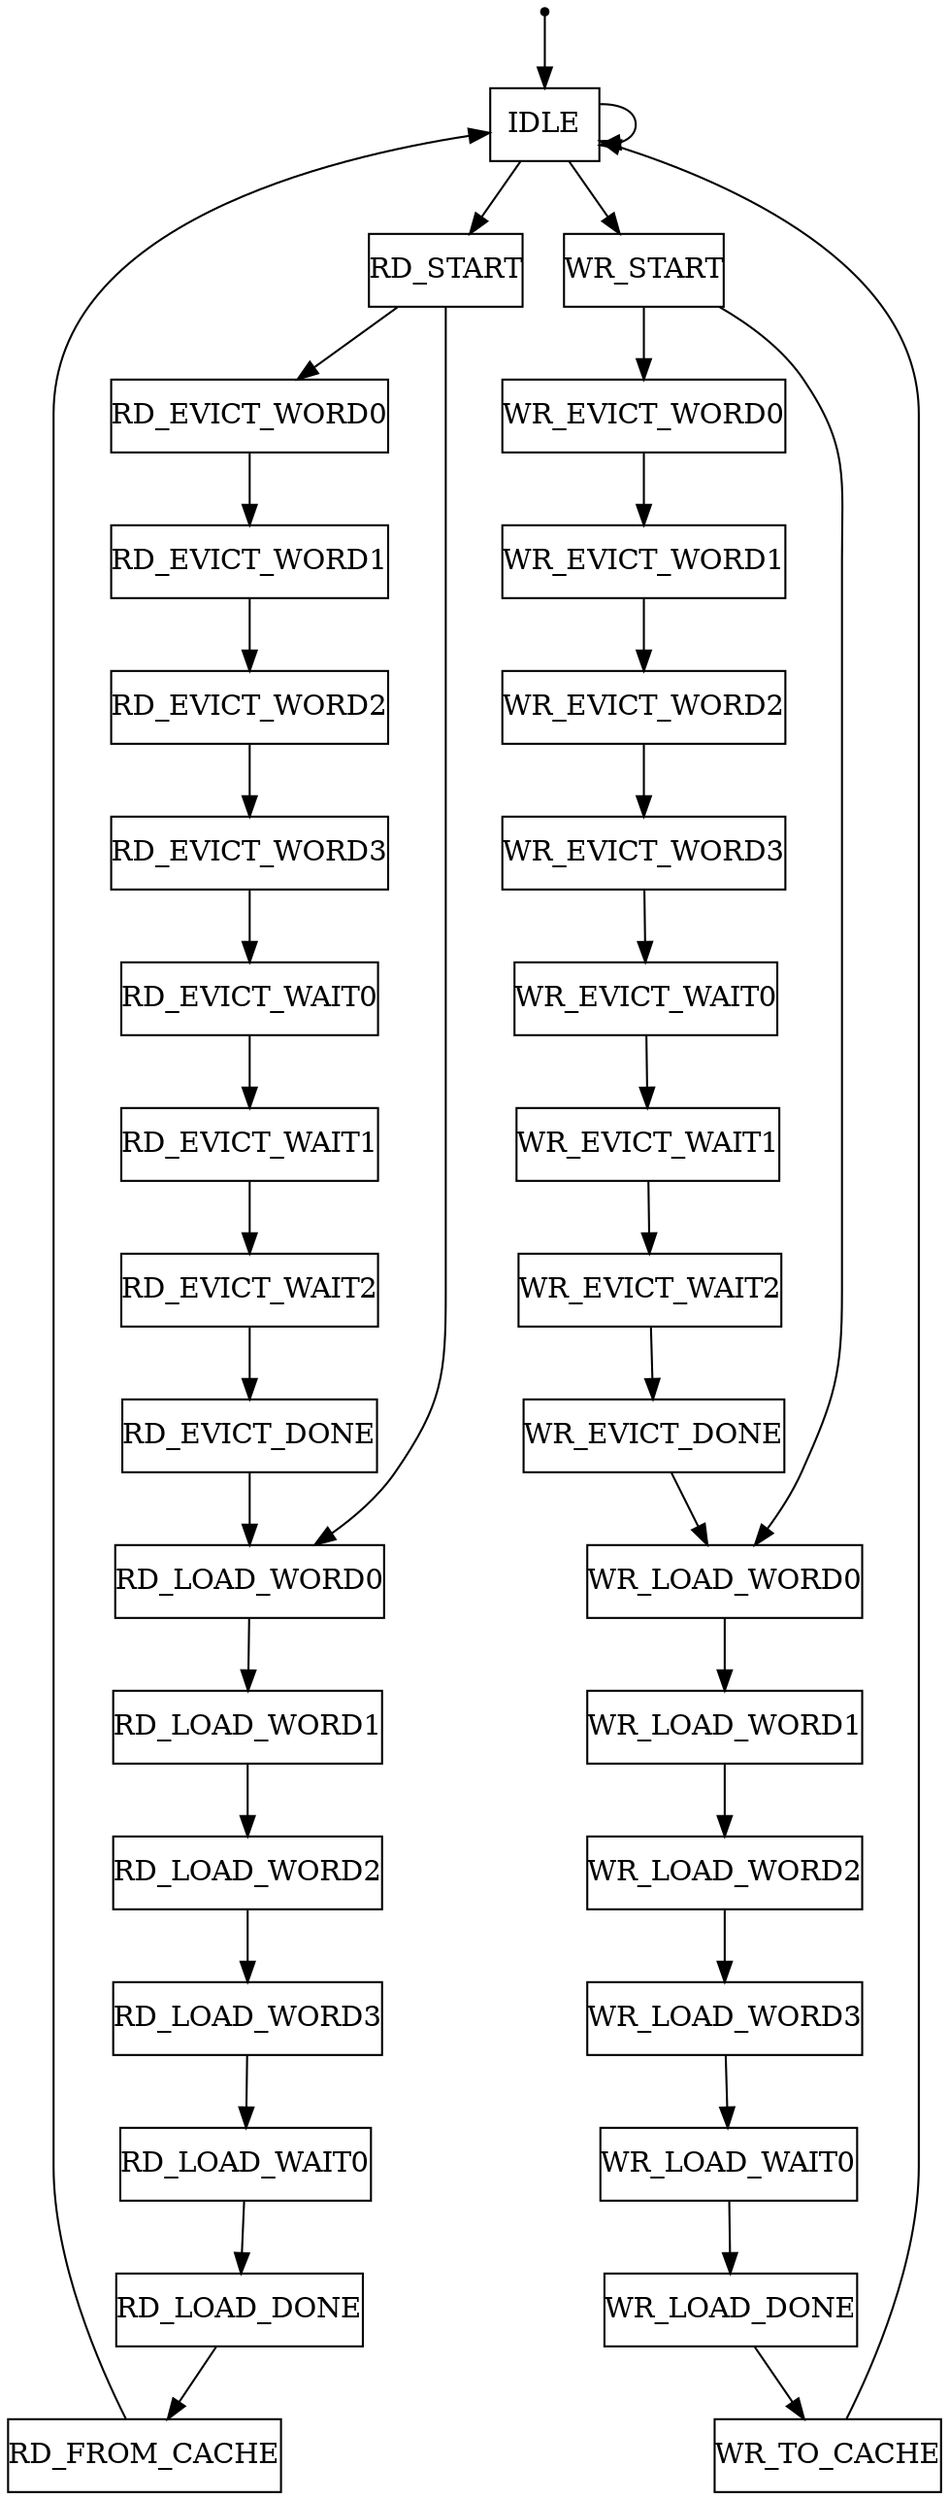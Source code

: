 digraph controller_fsm {
    // rankdir = "LR";

    node [shape=point] RESET;

    node [shape=box, margin=0];
    IDLE;

    RD_START;
    RD_EVICT_WORD0;
    RD_EVICT_WORD1;
    RD_EVICT_WORD2;
    RD_EVICT_WORD3;
    RD_EVICT_WAIT0;
    RD_EVICT_WAIT1;
    RD_EVICT_WAIT2;
    RD_EVICT_DONE;
    RD_LOAD_WORD0;
    RD_LOAD_WORD1;
    RD_LOAD_WORD2;
    RD_LOAD_WORD3;
    RD_LOAD_WAIT0;
    RD_LOAD_DONE;
    RD_FROM_CACHE;

    WR_START;
    WR_EVICT_WORD0;
    WR_EVICT_WORD1;
    WR_EVICT_WORD2;
    WR_EVICT_WORD3;
    WR_EVICT_WAIT0;
    WR_EVICT_WAIT1;
    WR_EVICT_WAIT2;
    WR_EVICT_DONE;
    WR_LOAD_WORD0;
    WR_LOAD_WORD1;
    WR_LOAD_WORD2;
    WR_LOAD_WORD3;
    WR_LOAD_WAIT0;
    WR_LOAD_DONE;
    WR_TO_CACHE;

    RESET -> IDLE;
    IDLE  -> RD_START;
    IDLE  -> WR_START;
    IDLE  -> IDLE;

    RD_START -> RD_EVICT_WORD0;
    RD_START -> RD_LOAD_WORD0;

    RD_EVICT_WORD0 -> RD_EVICT_WORD1;
    RD_EVICT_WORD1 -> RD_EVICT_WORD2;
    RD_EVICT_WORD2 -> RD_EVICT_WORD3;
    RD_EVICT_WORD3 -> RD_EVICT_WAIT0;

    RD_EVICT_WAIT0 -> RD_EVICT_WAIT1;
    RD_EVICT_WAIT1 -> RD_EVICT_WAIT2;
    RD_EVICT_WAIT2 -> RD_EVICT_DONE;
    RD_EVICT_DONE  -> RD_LOAD_WORD0;

    RD_LOAD_WORD0 -> RD_LOAD_WORD1;
    RD_LOAD_WORD1 -> RD_LOAD_WORD2;
    RD_LOAD_WORD2 -> RD_LOAD_WORD3;
    RD_LOAD_WORD3 -> RD_LOAD_WAIT0;

    RD_LOAD_WAIT0 -> RD_LOAD_DONE;
    RD_LOAD_DONE  -> RD_FROM_CACHE;
    RD_FROM_CACHE -> IDLE;

    WR_START -> WR_EVICT_WORD0;
    WR_START -> WR_LOAD_WORD0;

    WR_EVICT_WORD0 -> WR_EVICT_WORD1;
    WR_EVICT_WORD1 -> WR_EVICT_WORD2;
    WR_EVICT_WORD2 -> WR_EVICT_WORD3;
    WR_EVICT_WORD3 -> WR_EVICT_WAIT0;

    WR_EVICT_WAIT0 -> WR_EVICT_WAIT1;
    WR_EVICT_WAIT1 -> WR_EVICT_WAIT2;
    WR_EVICT_WAIT2 -> WR_EVICT_DONE;
    WR_EVICT_DONE  -> WR_LOAD_WORD0;

    WR_LOAD_WORD0 -> WR_LOAD_WORD1;
    WR_LOAD_WORD1 -> WR_LOAD_WORD2;
    WR_LOAD_WORD2 -> WR_LOAD_WORD3;
    WR_LOAD_WORD3 -> WR_LOAD_WAIT0;

    WR_LOAD_WAIT0 -> WR_LOAD_DONE;
    WR_LOAD_DONE  -> WR_TO_CACHE;
    WR_TO_CACHE -> IDLE;
}
